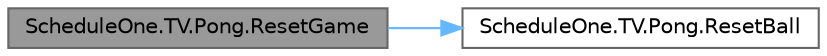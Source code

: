 digraph "ScheduleOne.TV.Pong.ResetGame"
{
 // LATEX_PDF_SIZE
  bgcolor="transparent";
  edge [fontname=Helvetica,fontsize=10,labelfontname=Helvetica,labelfontsize=10];
  node [fontname=Helvetica,fontsize=10,shape=box,height=0.2,width=0.4];
  rankdir="LR";
  Node1 [id="Node000001",label="ScheduleOne.TV.Pong.ResetGame",height=0.2,width=0.4,color="gray40", fillcolor="grey60", style="filled", fontcolor="black",tooltip=" "];
  Node1 -> Node2 [id="edge1_Node000001_Node000002",color="steelblue1",style="solid",tooltip=" "];
  Node2 [id="Node000002",label="ScheduleOne.TV.Pong.ResetBall",height=0.2,width=0.4,color="grey40", fillcolor="white", style="filled",URL="$class_schedule_one_1_1_t_v_1_1_pong.html#a566d55b68dcdd552dec4beeb8af145e7",tooltip=" "];
}
